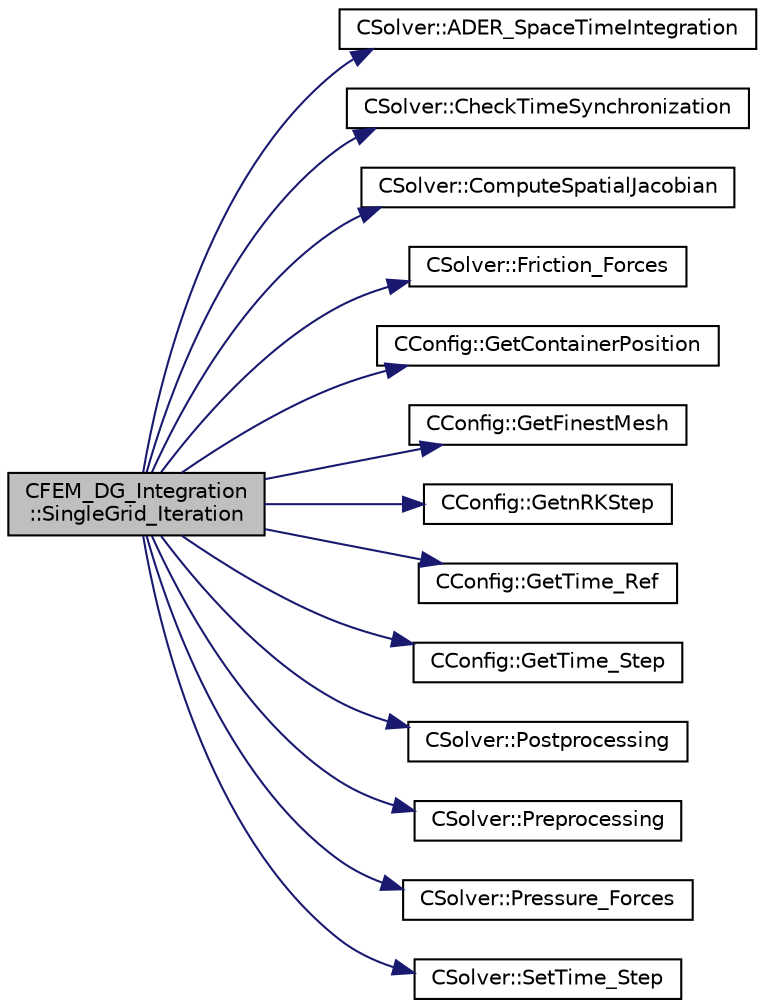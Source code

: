 digraph "CFEM_DG_Integration::SingleGrid_Iteration"
{
 // LATEX_PDF_SIZE
  edge [fontname="Helvetica",fontsize="10",labelfontname="Helvetica",labelfontsize="10"];
  node [fontname="Helvetica",fontsize="10",shape=record];
  rankdir="LR";
  Node1 [label="CFEM_DG_Integration\l::SingleGrid_Iteration",height=0.2,width=0.4,color="black", fillcolor="grey75", style="filled", fontcolor="black",tooltip="Do the numerical integration (implicit) of the turbulence solver."];
  Node1 -> Node2 [color="midnightblue",fontsize="10",style="solid",fontname="Helvetica"];
  Node2 [label="CSolver::ADER_SpaceTimeIntegration",height=0.2,width=0.4,color="black", fillcolor="white", style="filled",URL="$classCSolver.html#abe03ced5fe8e3801a8a757d48d76269c",tooltip="A virtual member."];
  Node1 -> Node3 [color="midnightblue",fontsize="10",style="solid",fontname="Helvetica"];
  Node3 [label="CSolver::CheckTimeSynchronization",height=0.2,width=0.4,color="black", fillcolor="white", style="filled",URL="$classCSolver.html#a062e6a68e8413a8bf360aae0f783b408",tooltip="A virtual member."];
  Node1 -> Node4 [color="midnightblue",fontsize="10",style="solid",fontname="Helvetica"];
  Node4 [label="CSolver::ComputeSpatialJacobian",height=0.2,width=0.4,color="black", fillcolor="white", style="filled",URL="$classCSolver.html#ad1bff0eec6e28a665265a266a49b53d0",tooltip="A virtual member."];
  Node1 -> Node5 [color="midnightblue",fontsize="10",style="solid",fontname="Helvetica"];
  Node5 [label="CSolver::Friction_Forces",height=0.2,width=0.4,color="black", fillcolor="white", style="filled",URL="$classCSolver.html#a82859f2258c600fb1767cd984fd769f7",tooltip="A virtual member."];
  Node1 -> Node6 [color="midnightblue",fontsize="10",style="solid",fontname="Helvetica"];
  Node6 [label="CConfig::GetContainerPosition",height=0.2,width=0.4,color="black", fillcolor="white", style="filled",URL="$classCConfig.html#ad9a79bf229dcc3f99cf7c23d4cb16d06",tooltip="Provides the index of the solution in the container."];
  Node1 -> Node7 [color="midnightblue",fontsize="10",style="solid",fontname="Helvetica"];
  Node7 [label="CConfig::GetFinestMesh",height=0.2,width=0.4,color="black", fillcolor="white", style="filled",URL="$classCConfig.html#a1bfdeef5e374d540cb675c308eb97868",tooltip="Get the index of the finest grid."];
  Node1 -> Node8 [color="midnightblue",fontsize="10",style="solid",fontname="Helvetica"];
  Node8 [label="CConfig::GetnRKStep",height=0.2,width=0.4,color="black", fillcolor="white", style="filled",URL="$classCConfig.html#ad7a9f8395228626e0f73b26e3674f61a",tooltip="Get the number of Runge-Kutta steps."];
  Node1 -> Node9 [color="midnightblue",fontsize="10",style="solid",fontname="Helvetica"];
  Node9 [label="CConfig::GetTime_Ref",height=0.2,width=0.4,color="black", fillcolor="white", style="filled",URL="$classCConfig.html#a4c79c371ab6c2973f768a6104fce3853",tooltip="Get the value of the reference time for non-dimensionalization."];
  Node1 -> Node10 [color="midnightblue",fontsize="10",style="solid",fontname="Helvetica"];
  Node10 [label="CConfig::GetTime_Step",height=0.2,width=0.4,color="black", fillcolor="white", style="filled",URL="$classCConfig.html#ace4763d82cccbf07f2388d88689927ee",tooltip="Get the time step for multizone problems."];
  Node1 -> Node11 [color="midnightblue",fontsize="10",style="solid",fontname="Helvetica"];
  Node11 [label="CSolver::Postprocessing",height=0.2,width=0.4,color="black", fillcolor="white", style="filled",URL="$classCSolver.html#a3bbd97faea2faca3912f766870d9991f",tooltip="A virtual member."];
  Node1 -> Node12 [color="midnightblue",fontsize="10",style="solid",fontname="Helvetica"];
  Node12 [label="CSolver::Preprocessing",height=0.2,width=0.4,color="black", fillcolor="white", style="filled",URL="$classCSolver.html#ae259428dd5451b8f0f81c407aceff287",tooltip="A virtual member."];
  Node1 -> Node13 [color="midnightblue",fontsize="10",style="solid",fontname="Helvetica"];
  Node13 [label="CSolver::Pressure_Forces",height=0.2,width=0.4,color="black", fillcolor="white", style="filled",URL="$classCSolver.html#a5de80597467b7bf1a2536b1ef7add756",tooltip="A virtual member."];
  Node1 -> Node14 [color="midnightblue",fontsize="10",style="solid",fontname="Helvetica"];
  Node14 [label="CSolver::SetTime_Step",height=0.2,width=0.4,color="black", fillcolor="white", style="filled",URL="$classCSolver.html#a59168ff9a35447672e6ee77cf4bcb1ec",tooltip="A virtual member."];
}
